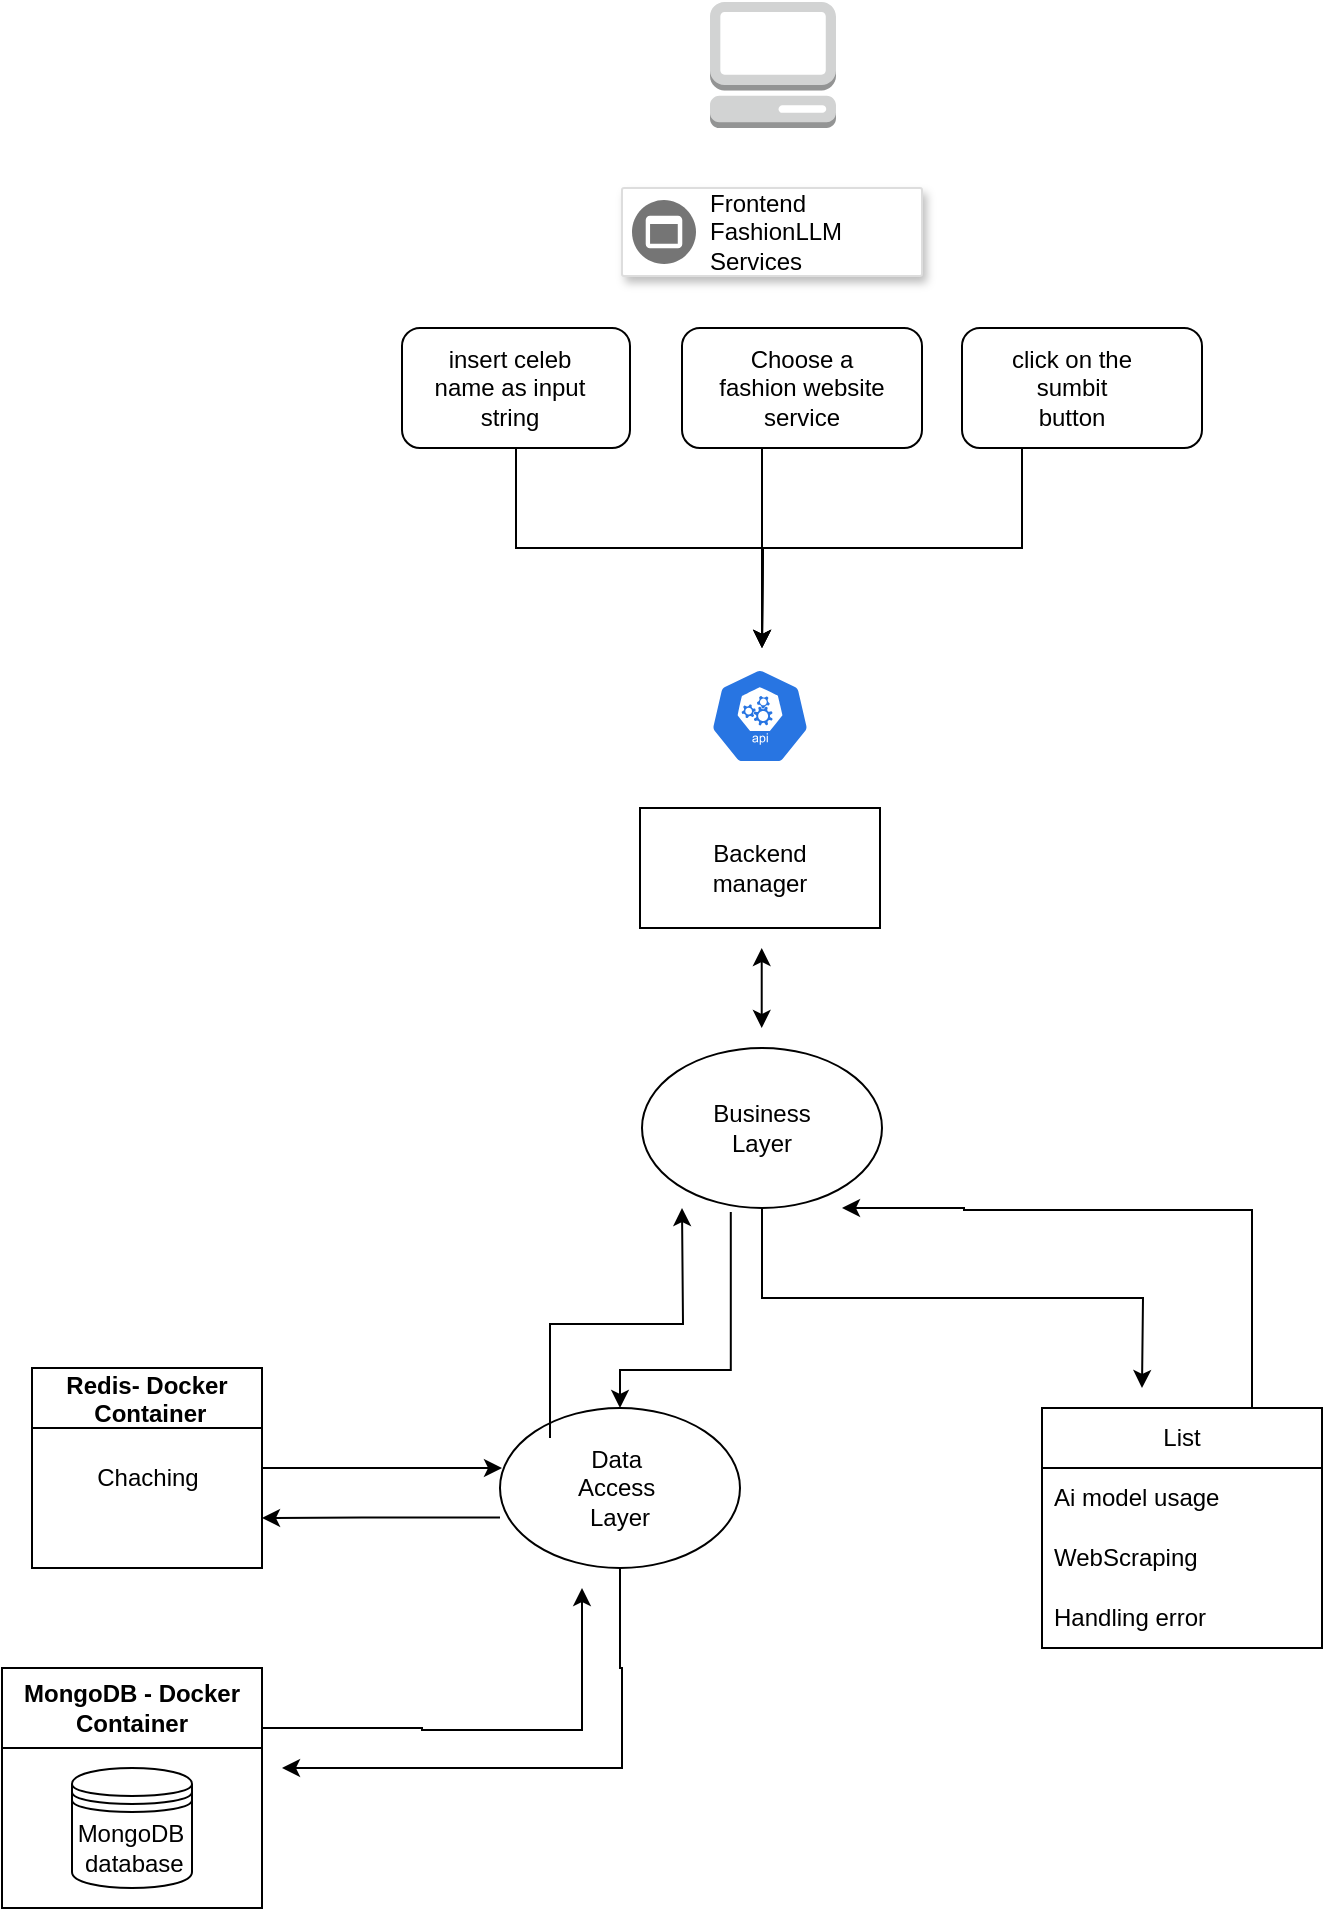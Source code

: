 <mxfile version="21.6.9" type="device">
  <diagram name="Page-1" id="X-HfnxjC2I6wQoC-kEVO">
    <mxGraphModel dx="1687" dy="0" grid="1" gridSize="10" guides="1" tooltips="1" connect="1" arrows="1" fold="1" page="1" pageScale="1" pageWidth="850" pageHeight="1100" math="0" shadow="0">
      <root>
        <mxCell id="0" />
        <mxCell id="1" parent="0" />
        <mxCell id="LSa46zc36rzX8zdmx9kg-2" value="" style="outlineConnect=0;dashed=0;verticalLabelPosition=bottom;verticalAlign=top;align=center;html=1;shape=mxgraph.aws3.management_console;fillColor=#D2D3D3;gradientColor=none;" parent="1" vertex="1">
          <mxGeometry x="394" y="37" width="63" height="63" as="geometry" />
        </mxCell>
        <mxCell id="LSa46zc36rzX8zdmx9kg-3" value="" style="strokeColor=#dddddd;shadow=1;strokeWidth=1;rounded=1;absoluteArcSize=1;arcSize=2;" parent="1" vertex="1">
          <mxGeometry x="350" y="130" width="150" height="44" as="geometry" />
        </mxCell>
        <mxCell id="LSa46zc36rzX8zdmx9kg-4" value="Frontend&lt;br&gt;FashionLLM &lt;br&gt;Services" style="sketch=0;dashed=0;connectable=0;html=1;fillColor=#757575;strokeColor=none;shape=mxgraph.gcp2.frontend_platform_services;part=1;labelPosition=right;verticalLabelPosition=middle;align=left;verticalAlign=middle;spacingLeft=5;fontSize=12;" parent="LSa46zc36rzX8zdmx9kg-3" vertex="1">
          <mxGeometry y="0.5" width="32" height="32" relative="1" as="geometry">
            <mxPoint x="5" y="-16" as="offset" />
          </mxGeometry>
        </mxCell>
        <mxCell id="LSa46zc36rzX8zdmx9kg-17" value="" style="group" parent="1" vertex="1" connectable="0">
          <mxGeometry x="240" y="200" width="400" height="60" as="geometry" />
        </mxCell>
        <mxCell id="LSa46zc36rzX8zdmx9kg-22" style="edgeStyle=orthogonalEdgeStyle;rounded=0;orthogonalLoop=1;jettySize=auto;html=1;exitX=0.5;exitY=1;exitDx=0;exitDy=0;" parent="LSa46zc36rzX8zdmx9kg-17" source="LSa46zc36rzX8zdmx9kg-11" edge="1">
          <mxGeometry relative="1" as="geometry">
            <mxPoint x="180" y="160" as="targetPoint" />
          </mxGeometry>
        </mxCell>
        <mxCell id="LSa46zc36rzX8zdmx9kg-11" value="" style="rounded=1;whiteSpace=wrap;html=1;movable=1;resizable=1;rotatable=1;deletable=1;editable=1;locked=0;connectable=1;" parent="LSa46zc36rzX8zdmx9kg-17" vertex="1">
          <mxGeometry width="114" height="60" as="geometry" />
        </mxCell>
        <mxCell id="LSa46zc36rzX8zdmx9kg-5" value="insert celeb name as input string" style="text;html=1;strokeColor=none;fillColor=none;align=center;verticalAlign=middle;whiteSpace=wrap;rounded=0;" parent="LSa46zc36rzX8zdmx9kg-17" vertex="1">
          <mxGeometry x="9" y="20" width="90" height="20" as="geometry" />
        </mxCell>
        <mxCell id="LSa46zc36rzX8zdmx9kg-18" value="" style="group" parent="LSa46zc36rzX8zdmx9kg-17" vertex="1" connectable="0">
          <mxGeometry x="140" width="260" height="60" as="geometry" />
        </mxCell>
        <mxCell id="LSa46zc36rzX8zdmx9kg-15" value="" style="rounded=1;whiteSpace=wrap;html=1;" parent="LSa46zc36rzX8zdmx9kg-18" vertex="1">
          <mxGeometry width="120" height="60" as="geometry" />
        </mxCell>
        <mxCell id="LSa46zc36rzX8zdmx9kg-23" style="edgeStyle=orthogonalEdgeStyle;rounded=0;orthogonalLoop=1;jettySize=auto;html=1;exitX=0.25;exitY=1;exitDx=0;exitDy=0;" parent="LSa46zc36rzX8zdmx9kg-18" source="LSa46zc36rzX8zdmx9kg-13" edge="1">
          <mxGeometry relative="1" as="geometry">
            <mxPoint x="40" y="160" as="targetPoint" />
            <Array as="points">
              <mxPoint x="40" y="60" />
            </Array>
          </mxGeometry>
        </mxCell>
        <mxCell id="LSa46zc36rzX8zdmx9kg-13" value="Choose a&lt;br&gt;fashion website service" style="text;html=1;strokeColor=none;fillColor=none;align=center;verticalAlign=middle;whiteSpace=wrap;rounded=0;" parent="LSa46zc36rzX8zdmx9kg-18" vertex="1">
          <mxGeometry x="15" width="90" height="60" as="geometry" />
        </mxCell>
        <mxCell id="LSa46zc36rzX8zdmx9kg-19" value="" style="group" parent="LSa46zc36rzX8zdmx9kg-18" vertex="1" connectable="0">
          <mxGeometry x="140" width="120" height="60" as="geometry" />
        </mxCell>
        <mxCell id="LSa46zc36rzX8zdmx9kg-24" style="edgeStyle=orthogonalEdgeStyle;rounded=0;orthogonalLoop=1;jettySize=auto;html=1;exitX=0.25;exitY=1;exitDx=0;exitDy=0;" parent="LSa46zc36rzX8zdmx9kg-19" source="LSa46zc36rzX8zdmx9kg-16" edge="1">
          <mxGeometry relative="1" as="geometry">
            <mxPoint x="-100" y="160" as="targetPoint" />
          </mxGeometry>
        </mxCell>
        <mxCell id="LSa46zc36rzX8zdmx9kg-16" value="" style="rounded=1;whiteSpace=wrap;html=1;" parent="LSa46zc36rzX8zdmx9kg-19" vertex="1">
          <mxGeometry width="120" height="60" as="geometry" />
        </mxCell>
        <mxCell id="LSa46zc36rzX8zdmx9kg-14" value="click on the sumbit button" style="text;html=1;strokeColor=none;fillColor=none;align=center;verticalAlign=middle;whiteSpace=wrap;rounded=0;" parent="LSa46zc36rzX8zdmx9kg-19" vertex="1">
          <mxGeometry x="20" y="5" width="70" height="50" as="geometry" />
        </mxCell>
        <mxCell id="LSa46zc36rzX8zdmx9kg-27" value="" style="sketch=0;html=1;dashed=0;whitespace=wrap;fillColor=#2875E2;strokeColor=#ffffff;points=[[0.005,0.63,0],[0.1,0.2,0],[0.9,0.2,0],[0.5,0,0],[0.995,0.63,0],[0.72,0.99,0],[0.5,1,0],[0.28,0.99,0]];verticalLabelPosition=bottom;align=center;verticalAlign=top;shape=mxgraph.kubernetes.icon;prIcon=api" parent="1" vertex="1">
          <mxGeometry x="394" y="370" width="50" height="48" as="geometry" />
        </mxCell>
        <mxCell id="LSa46zc36rzX8zdmx9kg-44" style="edgeStyle=orthogonalEdgeStyle;rounded=0;orthogonalLoop=1;jettySize=auto;html=1;" parent="1" source="LSa46zc36rzX8zdmx9kg-28" edge="1">
          <mxGeometry relative="1" as="geometry">
            <mxPoint x="290" y="770" as="targetPoint" />
          </mxGeometry>
        </mxCell>
        <mxCell id="LSa46zc36rzX8zdmx9kg-28" value="Redis- Docker&#xa; Container" style="swimlane;startSize=30;" parent="1" vertex="1">
          <mxGeometry x="55" y="720" width="115" height="100" as="geometry" />
        </mxCell>
        <mxCell id="LSa46zc36rzX8zdmx9kg-32" value="Chaching" style="text;html=1;strokeColor=none;fillColor=none;align=center;verticalAlign=middle;whiteSpace=wrap;rounded=0;" parent="LSa46zc36rzX8zdmx9kg-28" vertex="1">
          <mxGeometry x="27.5" y="40" width="60" height="30" as="geometry" />
        </mxCell>
        <mxCell id="LSa46zc36rzX8zdmx9kg-35" value="" style="group" parent="1" vertex="1" connectable="0">
          <mxGeometry x="359" y="440" width="120" height="60" as="geometry" />
        </mxCell>
        <mxCell id="LSa46zc36rzX8zdmx9kg-33" value="" style="rounded=0;whiteSpace=wrap;html=1;" parent="LSa46zc36rzX8zdmx9kg-35" vertex="1">
          <mxGeometry width="120" height="60" as="geometry" />
        </mxCell>
        <mxCell id="LSa46zc36rzX8zdmx9kg-34" value="Backend&lt;br&gt;manager" style="text;html=1;strokeColor=none;fillColor=none;align=center;verticalAlign=middle;whiteSpace=wrap;rounded=0;" parent="LSa46zc36rzX8zdmx9kg-35" vertex="1">
          <mxGeometry x="30" y="15" width="60" height="30" as="geometry" />
        </mxCell>
        <mxCell id="LSa46zc36rzX8zdmx9kg-40" value="" style="group" parent="1" vertex="1" connectable="0">
          <mxGeometry x="289" y="740" width="120" height="80" as="geometry" />
        </mxCell>
        <mxCell id="LSa46zc36rzX8zdmx9kg-47" style="edgeStyle=orthogonalEdgeStyle;rounded=0;orthogonalLoop=1;jettySize=auto;html=1;" parent="LSa46zc36rzX8zdmx9kg-40" source="LSa46zc36rzX8zdmx9kg-39" edge="1">
          <mxGeometry relative="1" as="geometry">
            <mxPoint x="-109" y="180" as="targetPoint" />
            <Array as="points">
              <mxPoint x="60" y="130" />
              <mxPoint x="61" y="130" />
              <mxPoint x="61" y="180" />
            </Array>
          </mxGeometry>
        </mxCell>
        <mxCell id="LSa46zc36rzX8zdmx9kg-39" value="" style="ellipse;whiteSpace=wrap;html=1;" parent="LSa46zc36rzX8zdmx9kg-40" vertex="1">
          <mxGeometry width="120" height="80" as="geometry" />
        </mxCell>
        <mxCell id="LSa46zc36rzX8zdmx9kg-60" style="edgeStyle=orthogonalEdgeStyle;rounded=0;orthogonalLoop=1;jettySize=auto;html=1;exitX=0;exitY=0;exitDx=0;exitDy=0;" parent="LSa46zc36rzX8zdmx9kg-40" source="LSa46zc36rzX8zdmx9kg-37" edge="1">
          <mxGeometry relative="1" as="geometry">
            <mxPoint x="91" y="-100" as="targetPoint" />
          </mxGeometry>
        </mxCell>
        <mxCell id="LSa46zc36rzX8zdmx9kg-37" value="Data&amp;nbsp;&lt;br&gt;Access&amp;nbsp;&lt;br&gt;Layer" style="text;html=1;strokeColor=none;fillColor=none;align=center;verticalAlign=middle;whiteSpace=wrap;rounded=0;" parent="LSa46zc36rzX8zdmx9kg-40" vertex="1">
          <mxGeometry x="25" y="15" width="70" height="50" as="geometry" />
        </mxCell>
        <mxCell id="LSa46zc36rzX8zdmx9kg-42" style="edgeStyle=orthogonalEdgeStyle;rounded=0;orthogonalLoop=1;jettySize=auto;html=1;exitX=0.37;exitY=1.025;exitDx=0;exitDy=0;entryX=0.5;entryY=0;entryDx=0;entryDy=0;exitPerimeter=0;" parent="1" source="LSa46zc36rzX8zdmx9kg-50" target="LSa46zc36rzX8zdmx9kg-39" edge="1">
          <mxGeometry relative="1" as="geometry">
            <mxPoint x="349" y="700" as="sourcePoint" />
            <Array as="points">
              <mxPoint x="404" y="721" />
              <mxPoint x="349" y="721" />
            </Array>
          </mxGeometry>
        </mxCell>
        <mxCell id="LSa46zc36rzX8zdmx9kg-43" style="edgeStyle=orthogonalEdgeStyle;rounded=0;orthogonalLoop=1;jettySize=auto;html=1;exitX=0;exitY=0.685;exitDx=0;exitDy=0;exitPerimeter=0;entryX=1;entryY=0.75;entryDx=0;entryDy=0;" parent="1" source="LSa46zc36rzX8zdmx9kg-39" target="LSa46zc36rzX8zdmx9kg-28" edge="1">
          <mxGeometry relative="1" as="geometry">
            <mxPoint x="190" y="780" as="targetPoint" />
            <Array as="points">
              <mxPoint x="220" y="795" />
              <mxPoint x="220" y="795" />
            </Array>
          </mxGeometry>
        </mxCell>
        <mxCell id="LSa46zc36rzX8zdmx9kg-48" style="edgeStyle=orthogonalEdgeStyle;rounded=0;orthogonalLoop=1;jettySize=auto;html=1;exitX=1;exitY=0.25;exitDx=0;exitDy=0;" parent="1" source="LSa46zc36rzX8zdmx9kg-45" edge="1">
          <mxGeometry relative="1" as="geometry">
            <mxPoint x="330" y="830" as="targetPoint" />
            <Array as="points">
              <mxPoint x="250" y="900" />
              <mxPoint x="330" y="901" />
            </Array>
          </mxGeometry>
        </mxCell>
        <mxCell id="LSa46zc36rzX8zdmx9kg-45" value="MongoDB - Docker Container" style="swimlane;whiteSpace=wrap;html=1;startSize=40;" parent="1" vertex="1">
          <mxGeometry x="40" y="870" width="130" height="120" as="geometry" />
        </mxCell>
        <mxCell id="LSa46zc36rzX8zdmx9kg-6" value="" style="shape=datastore;whiteSpace=wrap;html=1;" parent="LSa46zc36rzX8zdmx9kg-45" vertex="1">
          <mxGeometry x="35" y="50" width="60" height="60" as="geometry" />
        </mxCell>
        <mxCell id="LSa46zc36rzX8zdmx9kg-46" value="MongoDB&lt;br&gt;&amp;nbsp;database" style="text;html=1;strokeColor=none;fillColor=none;align=center;verticalAlign=middle;whiteSpace=wrap;rounded=0;" parent="LSa46zc36rzX8zdmx9kg-45" vertex="1">
          <mxGeometry x="25.5" y="60" width="77" height="60" as="geometry" />
        </mxCell>
        <mxCell id="LSa46zc36rzX8zdmx9kg-52" value="" style="group" parent="1" vertex="1" connectable="0">
          <mxGeometry x="360" y="560" width="120" height="80" as="geometry" />
        </mxCell>
        <mxCell id="LSa46zc36rzX8zdmx9kg-57" style="edgeStyle=orthogonalEdgeStyle;rounded=0;orthogonalLoop=1;jettySize=auto;html=1;exitX=0.5;exitY=1;exitDx=0;exitDy=0;" parent="LSa46zc36rzX8zdmx9kg-52" source="LSa46zc36rzX8zdmx9kg-50" edge="1">
          <mxGeometry relative="1" as="geometry">
            <mxPoint x="250" y="170" as="targetPoint" />
          </mxGeometry>
        </mxCell>
        <mxCell id="LSa46zc36rzX8zdmx9kg-50" value="" style="ellipse;whiteSpace=wrap;html=1;" parent="LSa46zc36rzX8zdmx9kg-52" vertex="1">
          <mxGeometry width="120" height="80" as="geometry" />
        </mxCell>
        <mxCell id="LSa46zc36rzX8zdmx9kg-51" value="Business Layer" style="text;html=1;strokeColor=none;fillColor=none;align=center;verticalAlign=middle;whiteSpace=wrap;rounded=0;" parent="LSa46zc36rzX8zdmx9kg-52" vertex="1">
          <mxGeometry x="30" y="25" width="60" height="30" as="geometry" />
        </mxCell>
        <mxCell id="LSa46zc36rzX8zdmx9kg-59" style="edgeStyle=orthogonalEdgeStyle;rounded=0;orthogonalLoop=1;jettySize=auto;html=1;exitX=0.75;exitY=0;exitDx=0;exitDy=0;" parent="1" source="LSa46zc36rzX8zdmx9kg-53" edge="1">
          <mxGeometry relative="1" as="geometry">
            <mxPoint x="460" y="640" as="targetPoint" />
            <Array as="points">
              <mxPoint x="665" y="641" />
              <mxPoint x="521" y="641" />
              <mxPoint x="521" y="640" />
            </Array>
          </mxGeometry>
        </mxCell>
        <mxCell id="LSa46zc36rzX8zdmx9kg-53" value="List" style="swimlane;fontStyle=0;childLayout=stackLayout;horizontal=1;startSize=30;horizontalStack=0;resizeParent=1;resizeParentMax=0;resizeLast=0;collapsible=1;marginBottom=0;whiteSpace=wrap;html=1;" parent="1" vertex="1">
          <mxGeometry x="560" y="740" width="140" height="120" as="geometry" />
        </mxCell>
        <mxCell id="LSa46zc36rzX8zdmx9kg-54" value="Ai model usage" style="text;strokeColor=none;fillColor=none;align=left;verticalAlign=middle;spacingLeft=4;spacingRight=4;overflow=hidden;points=[[0,0.5],[1,0.5]];portConstraint=eastwest;rotatable=0;whiteSpace=wrap;html=1;" parent="LSa46zc36rzX8zdmx9kg-53" vertex="1">
          <mxGeometry y="30" width="140" height="30" as="geometry" />
        </mxCell>
        <mxCell id="LSa46zc36rzX8zdmx9kg-55" value="WebScraping" style="text;strokeColor=none;fillColor=none;align=left;verticalAlign=middle;spacingLeft=4;spacingRight=4;overflow=hidden;points=[[0,0.5],[1,0.5]];portConstraint=eastwest;rotatable=0;whiteSpace=wrap;html=1;" parent="LSa46zc36rzX8zdmx9kg-53" vertex="1">
          <mxGeometry y="60" width="140" height="30" as="geometry" />
        </mxCell>
        <mxCell id="LSa46zc36rzX8zdmx9kg-56" value="Handling error" style="text;strokeColor=none;fillColor=none;align=left;verticalAlign=middle;spacingLeft=4;spacingRight=4;overflow=hidden;points=[[0,0.5],[1,0.5]];portConstraint=eastwest;rotatable=0;whiteSpace=wrap;html=1;" parent="LSa46zc36rzX8zdmx9kg-53" vertex="1">
          <mxGeometry y="90" width="140" height="30" as="geometry" />
        </mxCell>
        <mxCell id="LSa46zc36rzX8zdmx9kg-61" value="" style="endArrow=classic;startArrow=classic;html=1;rounded=0;" parent="1" edge="1">
          <mxGeometry width="50" height="50" relative="1" as="geometry">
            <mxPoint x="419.86" y="550" as="sourcePoint" />
            <mxPoint x="419.86" y="510" as="targetPoint" />
            <Array as="points">
              <mxPoint x="419.86" y="530" />
            </Array>
          </mxGeometry>
        </mxCell>
      </root>
    </mxGraphModel>
  </diagram>
</mxfile>
